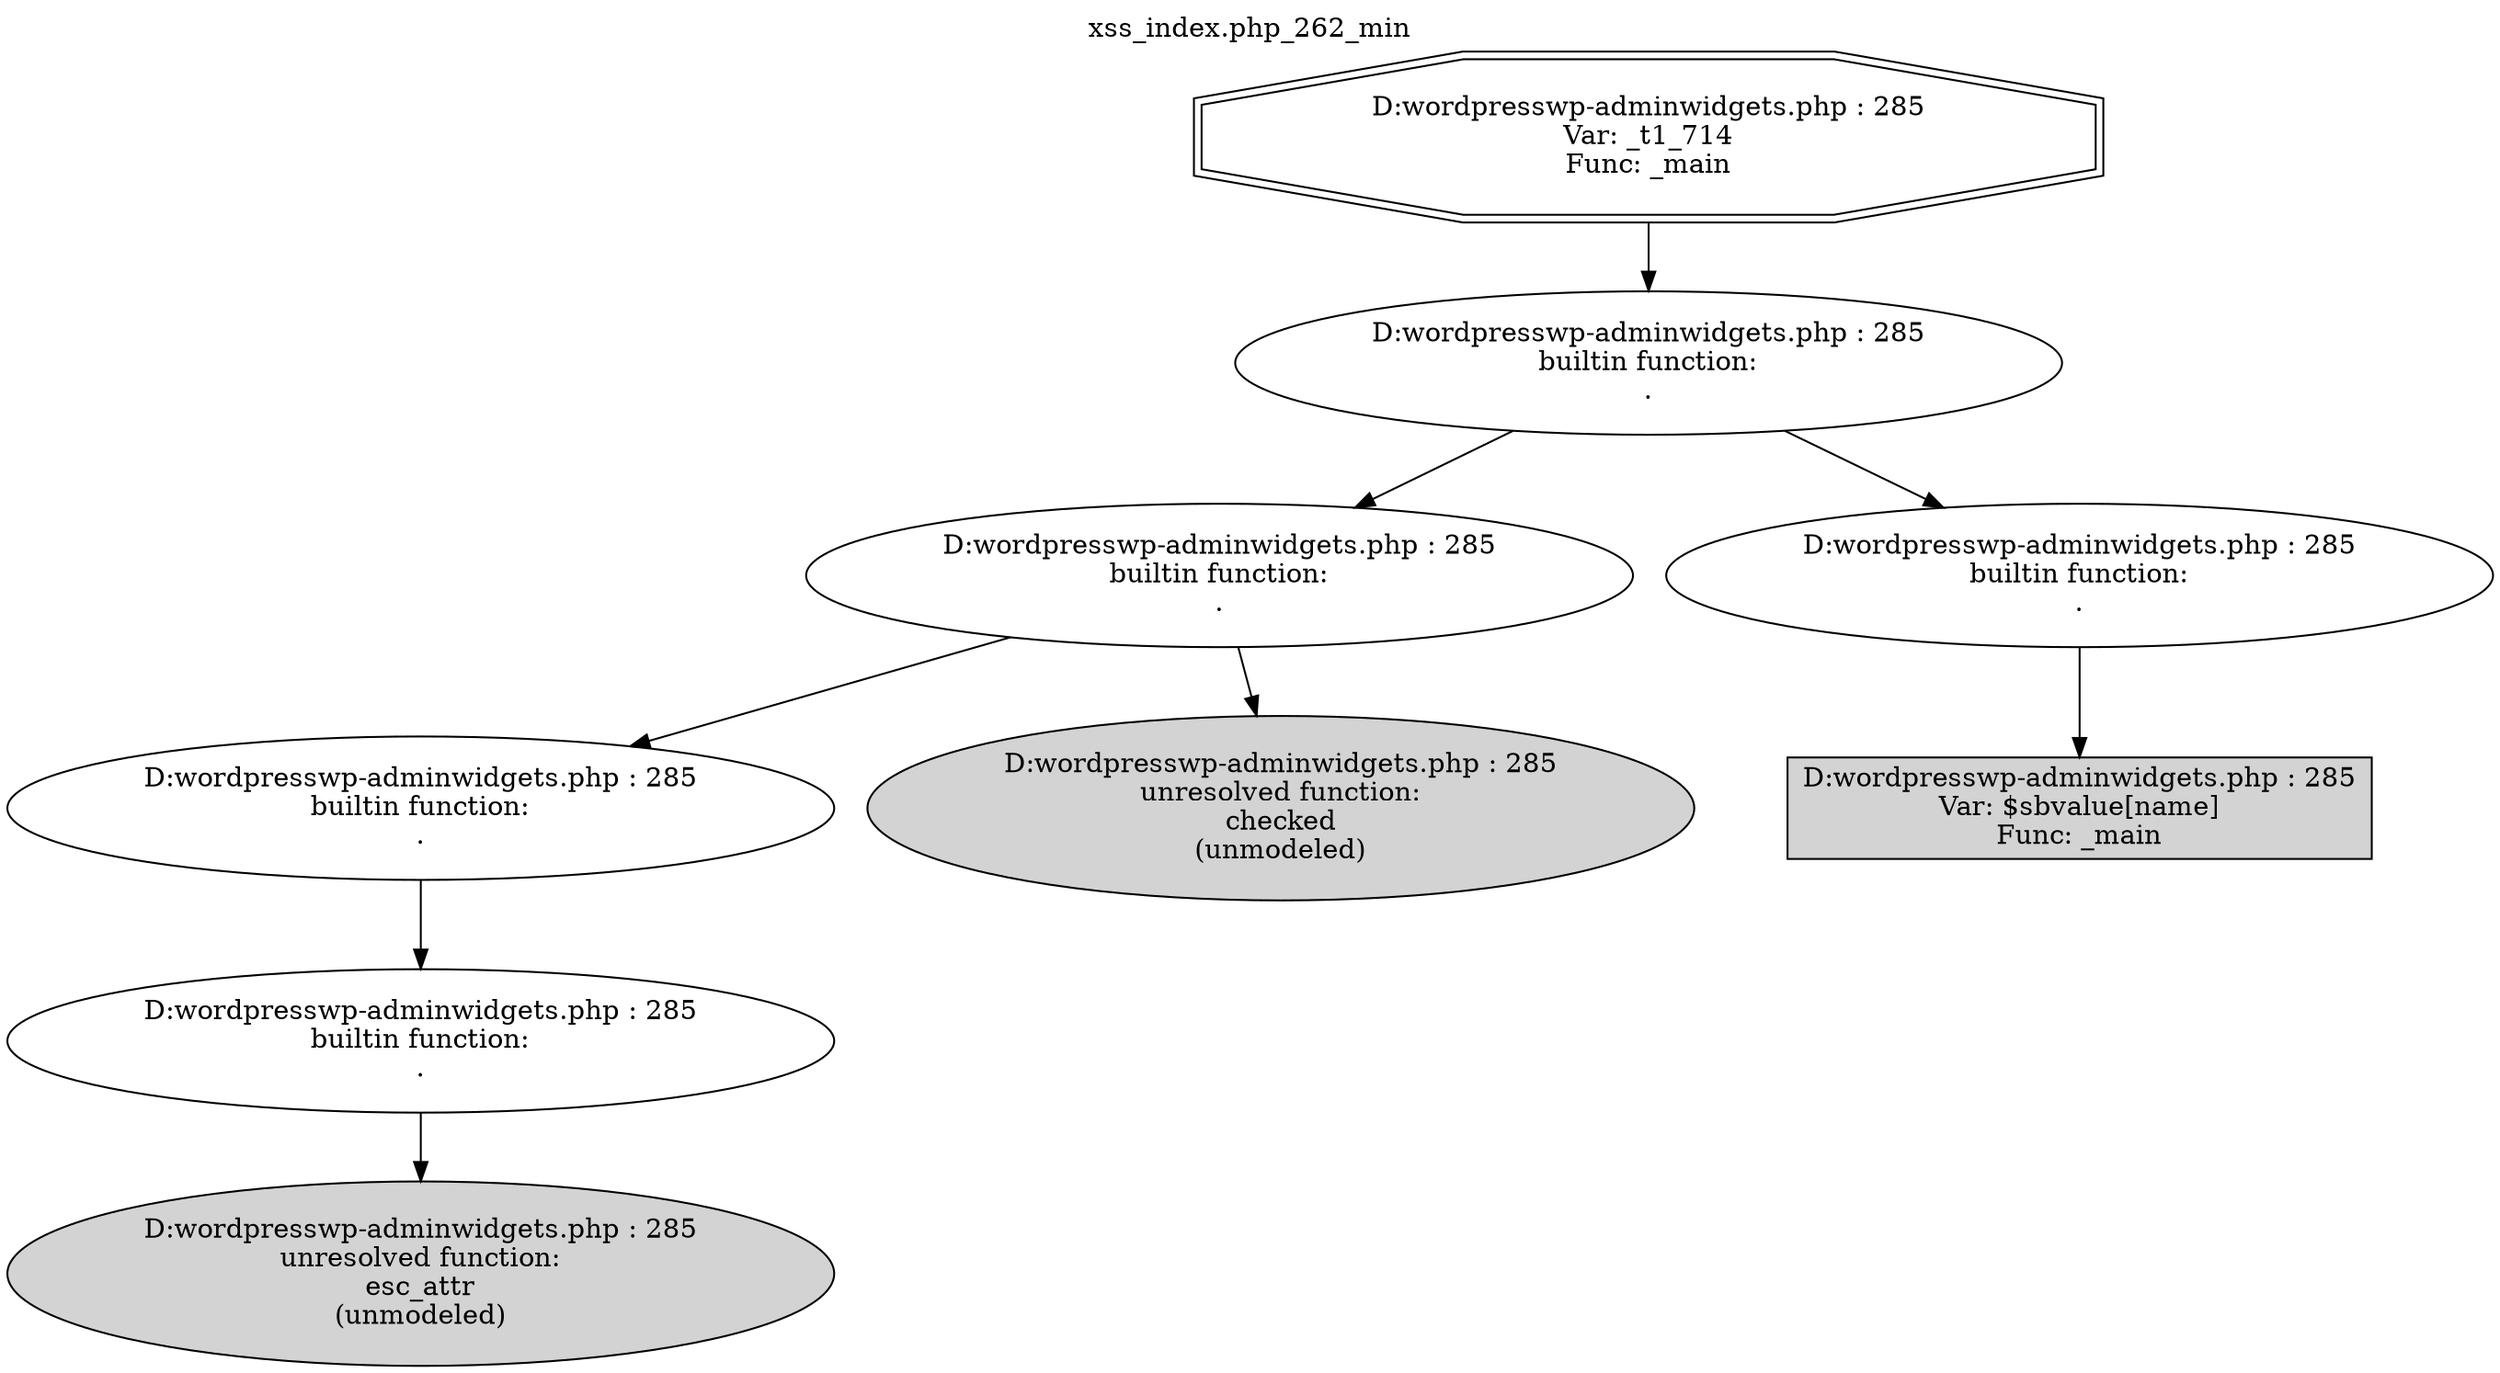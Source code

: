 digraph cfg {
  label="xss_index.php_262_min";
  labelloc=t;
  n1 [shape=doubleoctagon, label="D:\wordpress\wp-admin\widgets.php : 285\nVar: _t1_714\nFunc: _main\n"];
  n2 [shape=ellipse, label="D:\wordpress\wp-admin\widgets.php : 285\nbuiltin function:\n.\n"];
  n3 [shape=ellipse, label="D:\wordpress\wp-admin\widgets.php : 285\nbuiltin function:\n.\n"];
  n4 [shape=ellipse, label="D:\wordpress\wp-admin\widgets.php : 285\nbuiltin function:\n.\n"];
  n5 [shape=ellipse, label="D:\wordpress\wp-admin\widgets.php : 285\nbuiltin function:\n.\n"];
  n6 [shape=ellipse, label="D:\wordpress\wp-admin\widgets.php : 285\nunresolved function:\nesc_attr\n(unmodeled)\n",style=filled];
  n7 [shape=ellipse, label="D:\wordpress\wp-admin\widgets.php : 285\nunresolved function:\nchecked\n(unmodeled)\n",style=filled];
  n8 [shape=ellipse, label="D:\wordpress\wp-admin\widgets.php : 285\nbuiltin function:\n.\n"];
  n9 [shape=box, label="D:\wordpress\wp-admin\widgets.php : 285\nVar: $sbvalue[name]\nFunc: _main\n",style=filled];
  n1 -> n2;
  n2 -> n3;
  n2 -> n8;
  n3 -> n4;
  n3 -> n7;
  n4 -> n5;
  n5 -> n6;
  n8 -> n9;
}
